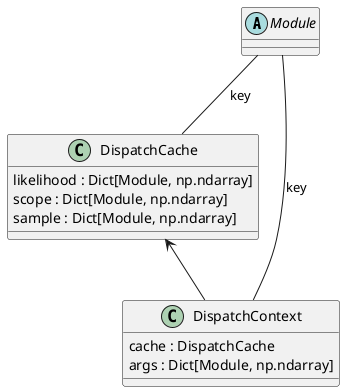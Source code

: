 @startuml

abstract class Module

class DispatchCache {
  likelihood : Dict[Module, np.ndarray]
  scope : Dict[Module, np.ndarray]
  sample : Dict[Module, np.ndarray]
}

class DispatchContext {
  cache : DispatchCache
  args : Dict[Module, np.ndarray]
}

Module -- DispatchCache : key
DispatchCache <-- DispatchContext
Module -- DispatchContext : key

@enduml